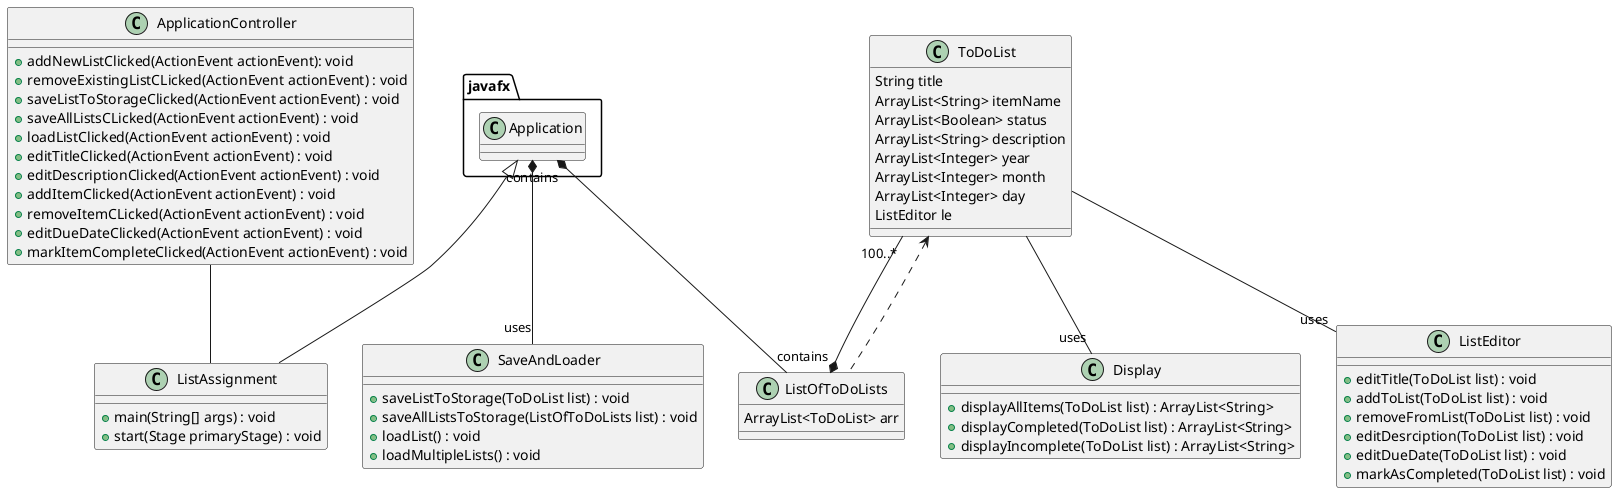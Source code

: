 @startuml
'https://plantuml.com/class-diagram
class ApplicationController {
 + addNewListClicked(ActionEvent actionEvent): void
 + removeExistingListCLicked(ActionEvent actionEvent) : void
 + saveListToStorageClicked(ActionEvent actionEvent) : void
 + saveAllListsCLicked(ActionEvent actionEvent) : void
 + loadListClicked(ActionEvent actionEvent) : void
 + editTitleClicked(ActionEvent actionEvent) : void
 + editDescriptionClicked(ActionEvent actionEvent) : void
 + addItemClicked(ActionEvent actionEvent) : void
 + removeItemCLicked(ActionEvent actionEvent) : void
 + editDueDateClicked(ActionEvent actionEvent) : void
 + markItemCompleteClicked(ActionEvent actionEvent) : void
}

class ListAssignment {
 + main(String[] args) : void
 + start(Stage primaryStage) : void
}

class Display {
 + displayAllItems(ToDoList list) : ArrayList<String>
 + displayCompleted(ToDoList list) : ArrayList<String>
 + displayIncomplete(ToDoList list) : ArrayList<String>
}

class ListEditor{
 + editTitle(ToDoList list) : void
 + addToList(ToDoList list) : void
 + removeFromList(ToDoList list) : void
 + editDesrciption(ToDoList list) : void
 + editDueDate(ToDoList list) : void
 + markAsCompleted(ToDoList list) : void
}

class ListOfToDoLists {
 ArrayList<ToDoList> arr
}

class SaveAndLoader {
 + saveListToStorage(ToDoList list) : void
 + saveAllListsToStorage(ListOfToDoLists list) : void
 + loadList() : void
 + loadMultipleLists() : void
}

class ToDoList {
 String title
 ArrayList<String> itemName
 ArrayList<Boolean> status
 ArrayList<String> description
 ArrayList<Integer> year
 ArrayList<Integer> month
 ArrayList<Integer> day
 ListEditor le
}

javafx.Application <|-- ListAssignment
ApplicationController -- ListAssignment
ToDoList"100..*" --* "contains"ListOfToDoLists
ToDoList <.. ListOfToDoLists
ToDoList --"uses" Display
ToDoList -- "uses" ListEditor
javafx.Application"contains" *-- ListOfToDoLists
javafx.Application *-- "uses"SaveAndLoader
@enduml